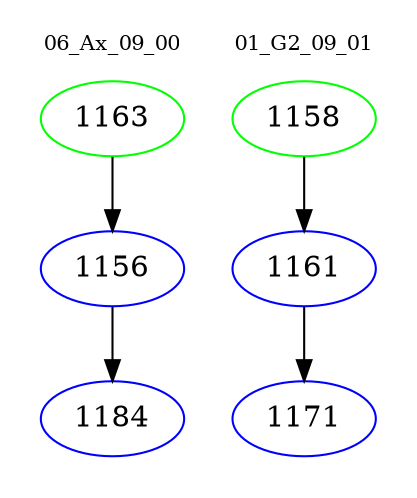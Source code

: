 digraph{
subgraph cluster_0 {
color = white
label = "06_Ax_09_00";
fontsize=10;
T0_1163 [label="1163", color="green"]
T0_1163 -> T0_1156 [color="black"]
T0_1156 [label="1156", color="blue"]
T0_1156 -> T0_1184 [color="black"]
T0_1184 [label="1184", color="blue"]
}
subgraph cluster_1 {
color = white
label = "01_G2_09_01";
fontsize=10;
T1_1158 [label="1158", color="green"]
T1_1158 -> T1_1161 [color="black"]
T1_1161 [label="1161", color="blue"]
T1_1161 -> T1_1171 [color="black"]
T1_1171 [label="1171", color="blue"]
}
}
